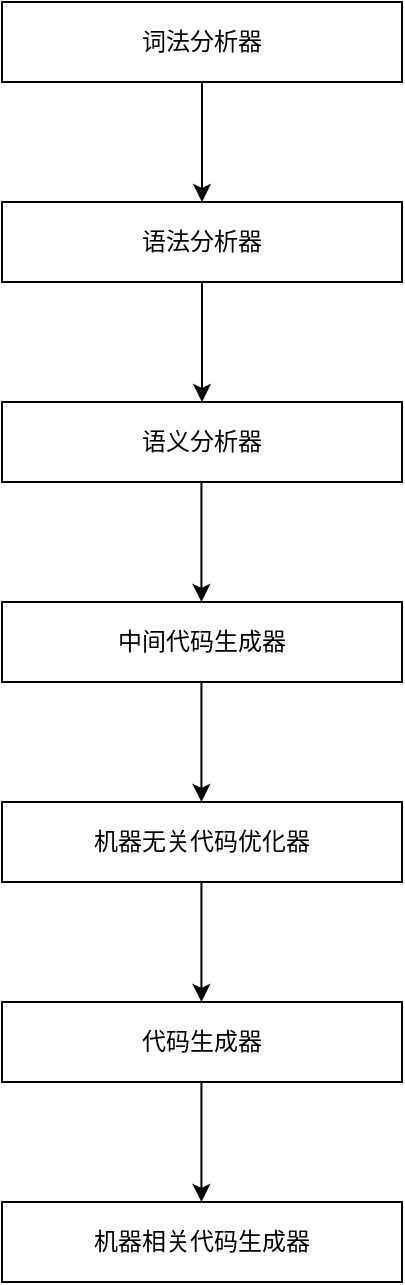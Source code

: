 <mxfile version="14.7.7" type="github">
  <diagram id="ecf_YhEoZfV6Vfr8hlxx" name="第 1 页">
    <mxGraphModel dx="1209" dy="741" grid="1" gridSize="10" guides="1" tooltips="1" connect="1" arrows="1" fold="1" page="1" pageScale="1" pageWidth="827" pageHeight="1169" math="0" shadow="0">
      <root>
        <mxCell id="0" />
        <mxCell id="1" parent="0" />
        <mxCell id="_eNuCBLW-sJYMqaG0HMH-1" value="词法分析器" style="rounded=0;whiteSpace=wrap;html=1;" vertex="1" parent="1">
          <mxGeometry x="410" y="130" width="200" height="40" as="geometry" />
        </mxCell>
        <mxCell id="_eNuCBLW-sJYMqaG0HMH-2" value="语法分析器" style="rounded=0;whiteSpace=wrap;html=1;" vertex="1" parent="1">
          <mxGeometry x="410" y="230" width="200" height="40" as="geometry" />
        </mxCell>
        <mxCell id="_eNuCBLW-sJYMqaG0HMH-3" value="语义分析器" style="rounded=0;whiteSpace=wrap;html=1;" vertex="1" parent="1">
          <mxGeometry x="410" y="330" width="200" height="40" as="geometry" />
        </mxCell>
        <mxCell id="_eNuCBLW-sJYMqaG0HMH-4" value="中间代码生成器" style="rounded=0;whiteSpace=wrap;html=1;" vertex="1" parent="1">
          <mxGeometry x="410" y="430" width="200" height="40" as="geometry" />
        </mxCell>
        <mxCell id="_eNuCBLW-sJYMqaG0HMH-5" value="机器无关代码优化器" style="rounded=0;whiteSpace=wrap;html=1;" vertex="1" parent="1">
          <mxGeometry x="410" y="530" width="200" height="40" as="geometry" />
        </mxCell>
        <mxCell id="_eNuCBLW-sJYMqaG0HMH-6" value="代码生成器" style="rounded=0;whiteSpace=wrap;html=1;" vertex="1" parent="1">
          <mxGeometry x="410" y="630" width="200" height="40" as="geometry" />
        </mxCell>
        <mxCell id="_eNuCBLW-sJYMqaG0HMH-7" value="机器相关代码生成器" style="rounded=0;whiteSpace=wrap;html=1;" vertex="1" parent="1">
          <mxGeometry x="410" y="730" width="200" height="40" as="geometry" />
        </mxCell>
        <mxCell id="_eNuCBLW-sJYMqaG0HMH-8" value="" style="endArrow=classic;html=1;exitX=0.5;exitY=1;exitDx=0;exitDy=0;" edge="1" parent="1" source="_eNuCBLW-sJYMqaG0HMH-1" target="_eNuCBLW-sJYMqaG0HMH-2">
          <mxGeometry width="50" height="50" relative="1" as="geometry">
            <mxPoint x="510" y="220" as="sourcePoint" />
            <mxPoint x="560" y="170" as="targetPoint" />
          </mxGeometry>
        </mxCell>
        <mxCell id="_eNuCBLW-sJYMqaG0HMH-9" value="" style="endArrow=classic;html=1;exitX=0.5;exitY=1;exitDx=0;exitDy=0;" edge="1" parent="1" source="_eNuCBLW-sJYMqaG0HMH-2">
          <mxGeometry width="50" height="50" relative="1" as="geometry">
            <mxPoint x="510" y="280" as="sourcePoint" />
            <mxPoint x="510" y="330" as="targetPoint" />
          </mxGeometry>
        </mxCell>
        <mxCell id="_eNuCBLW-sJYMqaG0HMH-10" value="" style="endArrow=classic;html=1;exitX=0.5;exitY=1;exitDx=0;exitDy=0;" edge="1" parent="1">
          <mxGeometry width="50" height="50" relative="1" as="geometry">
            <mxPoint x="509.71" y="370" as="sourcePoint" />
            <mxPoint x="509.71" y="430" as="targetPoint" />
          </mxGeometry>
        </mxCell>
        <mxCell id="_eNuCBLW-sJYMqaG0HMH-11" value="" style="endArrow=classic;html=1;exitX=0.5;exitY=1;exitDx=0;exitDy=0;" edge="1" parent="1">
          <mxGeometry width="50" height="50" relative="1" as="geometry">
            <mxPoint x="509.71" y="470" as="sourcePoint" />
            <mxPoint x="509.71" y="530" as="targetPoint" />
          </mxGeometry>
        </mxCell>
        <mxCell id="_eNuCBLW-sJYMqaG0HMH-12" value="" style="endArrow=classic;html=1;exitX=0.5;exitY=1;exitDx=0;exitDy=0;" edge="1" parent="1">
          <mxGeometry width="50" height="50" relative="1" as="geometry">
            <mxPoint x="509.71" y="570" as="sourcePoint" />
            <mxPoint x="509.71" y="630" as="targetPoint" />
          </mxGeometry>
        </mxCell>
        <mxCell id="_eNuCBLW-sJYMqaG0HMH-13" value="" style="endArrow=classic;html=1;exitX=0.5;exitY=1;exitDx=0;exitDy=0;" edge="1" parent="1">
          <mxGeometry width="50" height="50" relative="1" as="geometry">
            <mxPoint x="509.71" y="670" as="sourcePoint" />
            <mxPoint x="509.71" y="730" as="targetPoint" />
          </mxGeometry>
        </mxCell>
      </root>
    </mxGraphModel>
  </diagram>
</mxfile>

